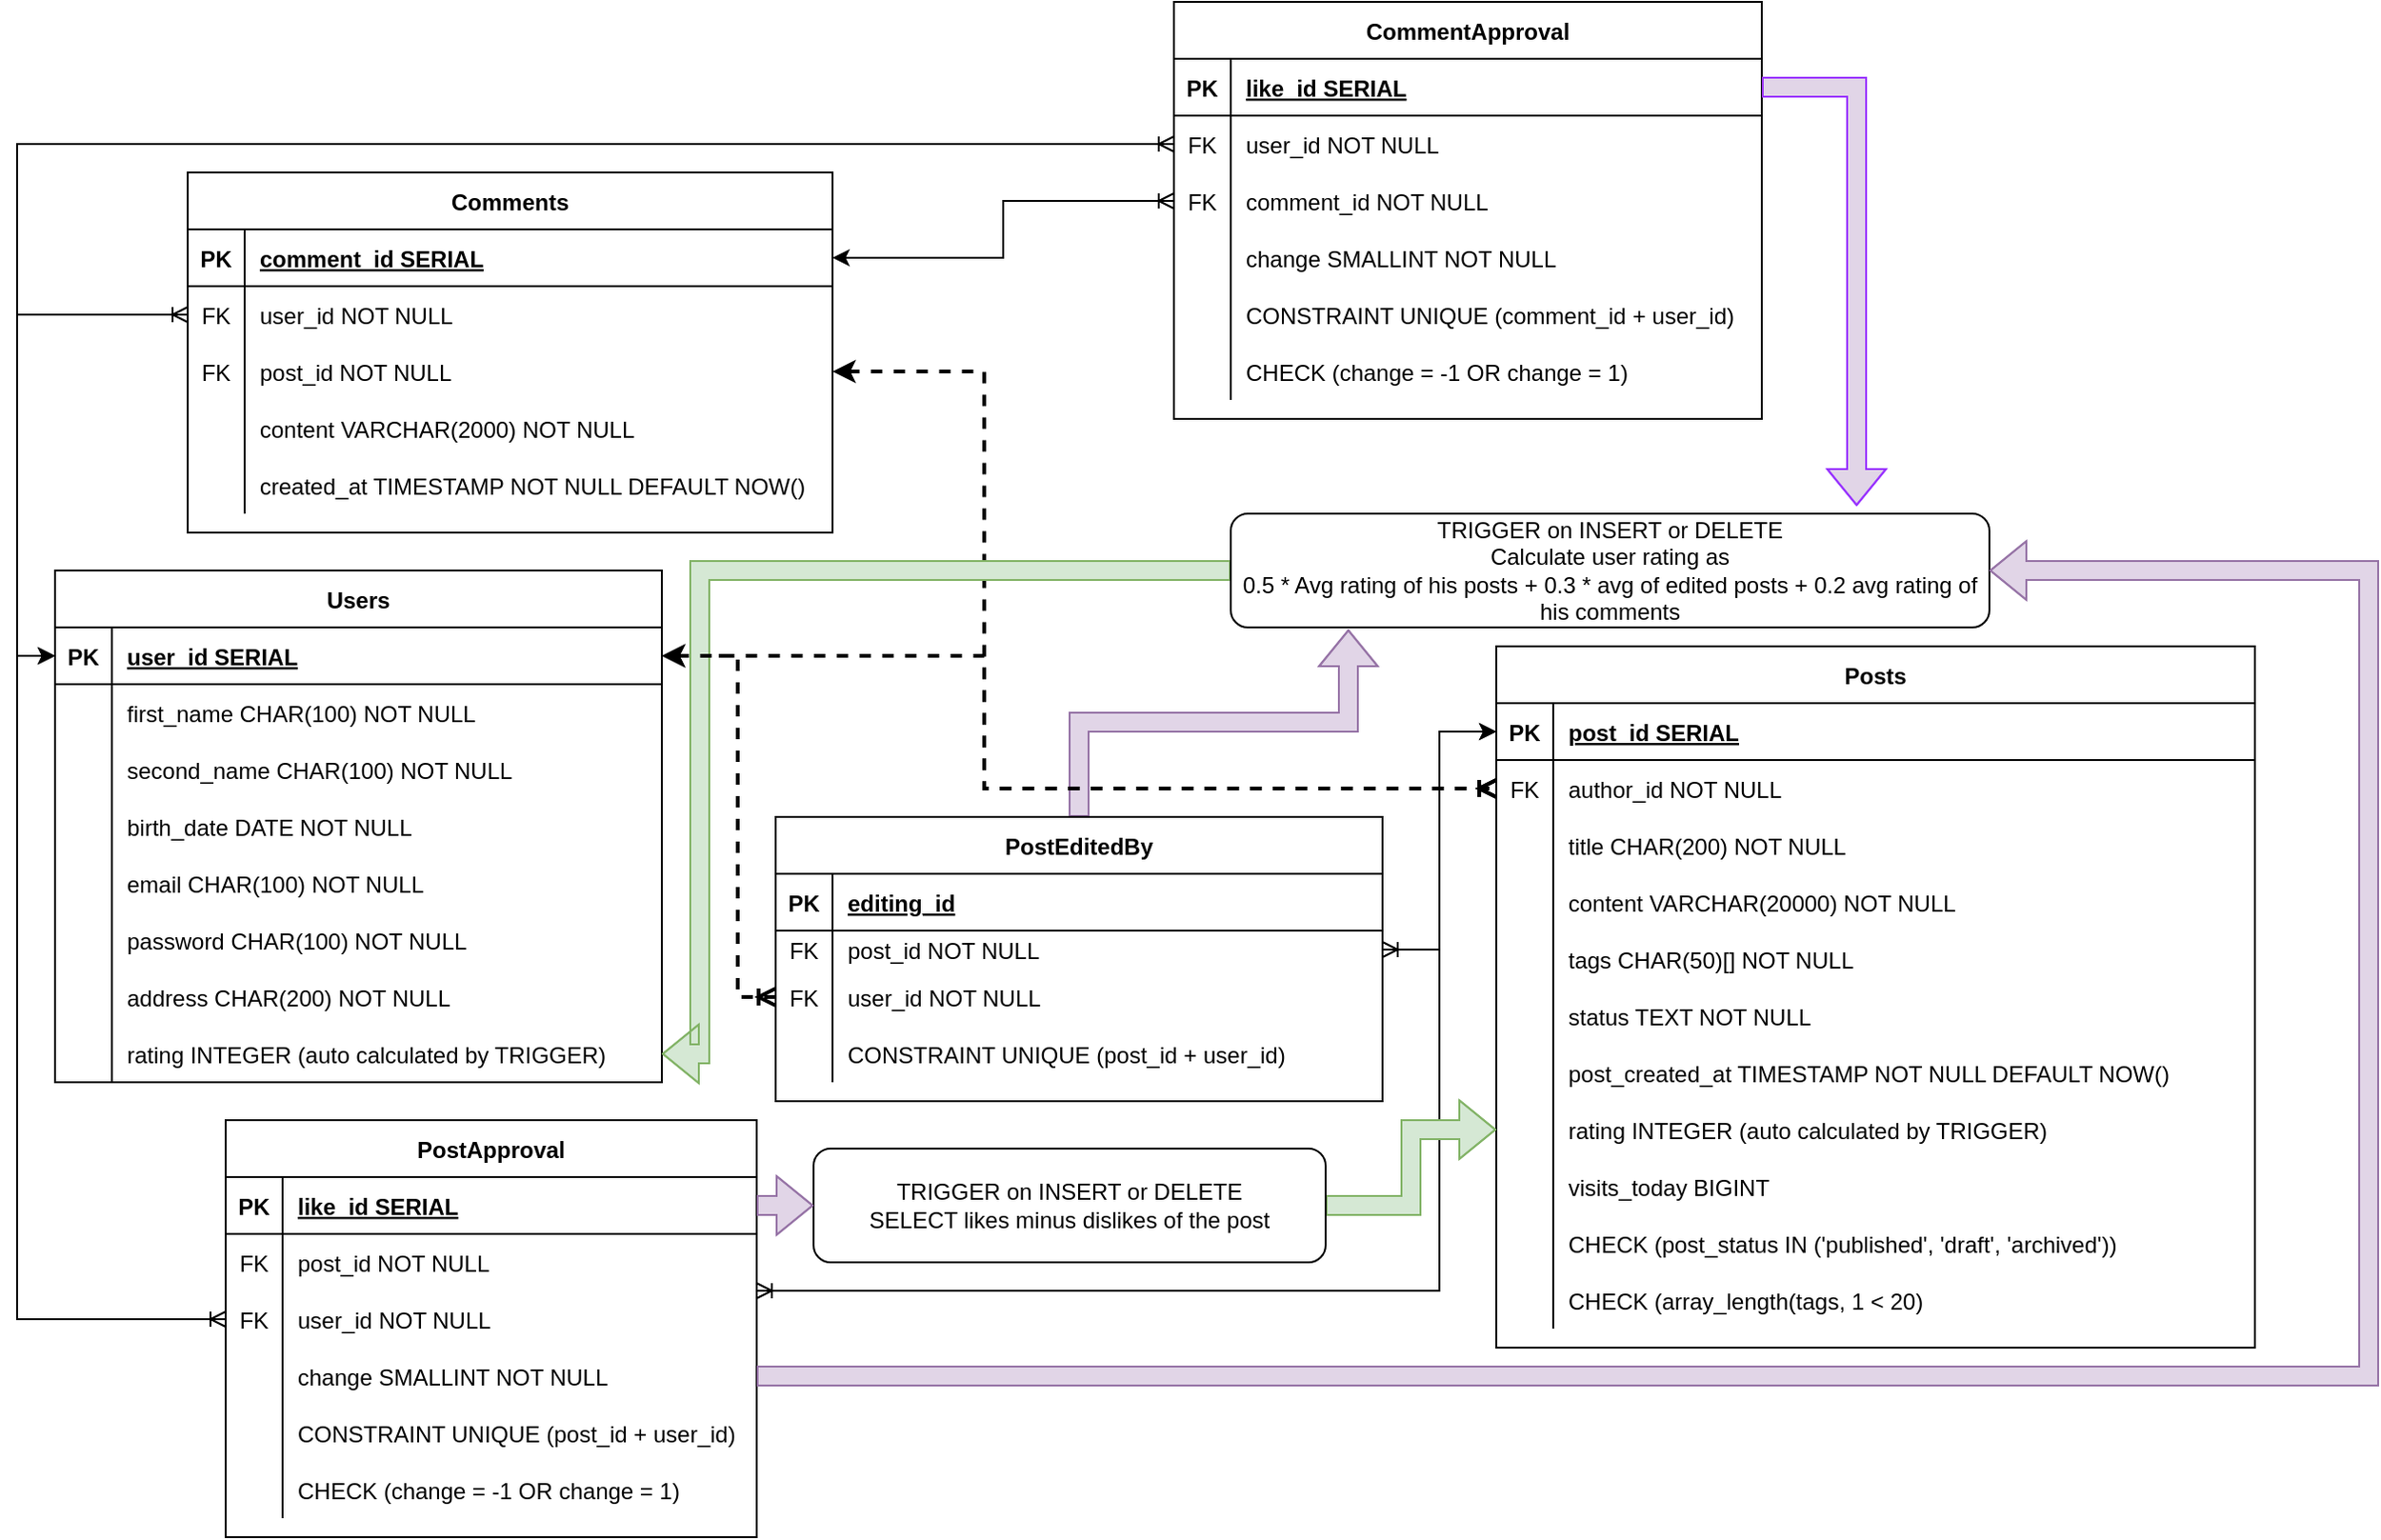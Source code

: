 <mxfile version="16.5.1" type="device"><diagram id="R2lEEEUBdFMjLlhIrx00" name="Page-1"><mxGraphModel dx="1102" dy="851" grid="1" gridSize="10" guides="1" tooltips="1" connect="1" arrows="1" fold="1" page="1" pageScale="1" pageWidth="850" pageHeight="1100" math="0" shadow="0" extFonts="Permanent Marker^https://fonts.googleapis.com/css?family=Permanent+Marker"><root><mxCell id="0"/><mxCell id="1" parent="0"/><mxCell id="bnBI5AGG5xUgS_cQOSex-1" value="Users" style="shape=table;startSize=30;container=1;collapsible=1;childLayout=tableLayout;fixedRows=1;rowLines=0;fontStyle=1;align=center;resizeLast=1;" parent="1" vertex="1"><mxGeometry x="30" y="440" width="320" height="270" as="geometry"/></mxCell><mxCell id="bnBI5AGG5xUgS_cQOSex-2" value="" style="shape=partialRectangle;collapsible=0;dropTarget=0;pointerEvents=0;fillColor=none;points=[[0,0.5],[1,0.5]];portConstraint=eastwest;top=0;left=0;right=0;bottom=1;" parent="bnBI5AGG5xUgS_cQOSex-1" vertex="1"><mxGeometry y="30" width="320" height="30" as="geometry"/></mxCell><mxCell id="bnBI5AGG5xUgS_cQOSex-3" value="PK" style="shape=partialRectangle;overflow=hidden;connectable=0;fillColor=none;top=0;left=0;bottom=0;right=0;fontStyle=1;" parent="bnBI5AGG5xUgS_cQOSex-2" vertex="1"><mxGeometry width="30" height="30" as="geometry"><mxRectangle width="30" height="30" as="alternateBounds"/></mxGeometry></mxCell><mxCell id="bnBI5AGG5xUgS_cQOSex-4" value="user_id SERIAL" style="shape=partialRectangle;overflow=hidden;connectable=0;fillColor=none;top=0;left=0;bottom=0;right=0;align=left;spacingLeft=6;fontStyle=5;" parent="bnBI5AGG5xUgS_cQOSex-2" vertex="1"><mxGeometry x="30" width="290" height="30" as="geometry"><mxRectangle width="290" height="30" as="alternateBounds"/></mxGeometry></mxCell><mxCell id="bnBI5AGG5xUgS_cQOSex-5" value="" style="shape=partialRectangle;collapsible=0;dropTarget=0;pointerEvents=0;fillColor=none;points=[[0,0.5],[1,0.5]];portConstraint=eastwest;top=0;left=0;right=0;bottom=0;" parent="bnBI5AGG5xUgS_cQOSex-1" vertex="1"><mxGeometry y="60" width="320" height="30" as="geometry"/></mxCell><mxCell id="bnBI5AGG5xUgS_cQOSex-6" value="" style="shape=partialRectangle;overflow=hidden;connectable=0;fillColor=none;top=0;left=0;bottom=0;right=0;" parent="bnBI5AGG5xUgS_cQOSex-5" vertex="1"><mxGeometry width="30" height="30" as="geometry"><mxRectangle width="30" height="30" as="alternateBounds"/></mxGeometry></mxCell><mxCell id="bnBI5AGG5xUgS_cQOSex-7" value="first_name CHAR(100) NOT NULL    " style="shape=partialRectangle;overflow=hidden;connectable=0;fillColor=none;top=0;left=0;bottom=0;right=0;align=left;spacingLeft=6;" parent="bnBI5AGG5xUgS_cQOSex-5" vertex="1"><mxGeometry x="30" width="290" height="30" as="geometry"><mxRectangle width="290" height="30" as="alternateBounds"/></mxGeometry></mxCell><mxCell id="bnBI5AGG5xUgS_cQOSex-11" style="shape=partialRectangle;collapsible=0;dropTarget=0;pointerEvents=0;fillColor=none;points=[[0,0.5],[1,0.5]];portConstraint=eastwest;top=0;left=0;right=0;bottom=0;" parent="bnBI5AGG5xUgS_cQOSex-1" vertex="1"><mxGeometry y="90" width="320" height="30" as="geometry"/></mxCell><mxCell id="bnBI5AGG5xUgS_cQOSex-12" style="shape=partialRectangle;overflow=hidden;connectable=0;fillColor=none;top=0;left=0;bottom=0;right=0;" parent="bnBI5AGG5xUgS_cQOSex-11" vertex="1"><mxGeometry width="30" height="30" as="geometry"><mxRectangle width="30" height="30" as="alternateBounds"/></mxGeometry></mxCell><mxCell id="bnBI5AGG5xUgS_cQOSex-13" value="second_name CHAR(100) NOT NULL" style="shape=partialRectangle;overflow=hidden;connectable=0;fillColor=none;top=0;left=0;bottom=0;right=0;align=left;spacingLeft=6;" parent="bnBI5AGG5xUgS_cQOSex-11" vertex="1"><mxGeometry x="30" width="290" height="30" as="geometry"><mxRectangle width="290" height="30" as="alternateBounds"/></mxGeometry></mxCell><mxCell id="bnBI5AGG5xUgS_cQOSex-8" style="shape=partialRectangle;collapsible=0;dropTarget=0;pointerEvents=0;fillColor=none;points=[[0,0.5],[1,0.5]];portConstraint=eastwest;top=0;left=0;right=0;bottom=0;" parent="bnBI5AGG5xUgS_cQOSex-1" vertex="1"><mxGeometry y="120" width="320" height="30" as="geometry"/></mxCell><mxCell id="bnBI5AGG5xUgS_cQOSex-9" style="shape=partialRectangle;overflow=hidden;connectable=0;fillColor=none;top=0;left=0;bottom=0;right=0;" parent="bnBI5AGG5xUgS_cQOSex-8" vertex="1"><mxGeometry width="30" height="30" as="geometry"><mxRectangle width="30" height="30" as="alternateBounds"/></mxGeometry></mxCell><mxCell id="bnBI5AGG5xUgS_cQOSex-10" value="birth_date DATE NOT NULL" style="shape=partialRectangle;overflow=hidden;connectable=0;fillColor=none;top=0;left=0;bottom=0;right=0;align=left;spacingLeft=6;" parent="bnBI5AGG5xUgS_cQOSex-8" vertex="1"><mxGeometry x="30" width="290" height="30" as="geometry"><mxRectangle width="290" height="30" as="alternateBounds"/></mxGeometry></mxCell><mxCell id="bnBI5AGG5xUgS_cQOSex-14" style="shape=partialRectangle;collapsible=0;dropTarget=0;pointerEvents=0;fillColor=none;points=[[0,0.5],[1,0.5]];portConstraint=eastwest;top=0;left=0;right=0;bottom=0;" parent="bnBI5AGG5xUgS_cQOSex-1" vertex="1"><mxGeometry y="150" width="320" height="30" as="geometry"/></mxCell><mxCell id="bnBI5AGG5xUgS_cQOSex-15" style="shape=partialRectangle;overflow=hidden;connectable=0;fillColor=none;top=0;left=0;bottom=0;right=0;" parent="bnBI5AGG5xUgS_cQOSex-14" vertex="1"><mxGeometry width="30" height="30" as="geometry"><mxRectangle width="30" height="30" as="alternateBounds"/></mxGeometry></mxCell><mxCell id="bnBI5AGG5xUgS_cQOSex-16" value="email CHAR(100) NOT NULL" style="shape=partialRectangle;overflow=hidden;connectable=0;fillColor=none;top=0;left=0;bottom=0;right=0;align=left;spacingLeft=6;" parent="bnBI5AGG5xUgS_cQOSex-14" vertex="1"><mxGeometry x="30" width="290" height="30" as="geometry"><mxRectangle width="290" height="30" as="alternateBounds"/></mxGeometry></mxCell><mxCell id="bnBI5AGG5xUgS_cQOSex-17" style="shape=partialRectangle;collapsible=0;dropTarget=0;pointerEvents=0;fillColor=none;points=[[0,0.5],[1,0.5]];portConstraint=eastwest;top=0;left=0;right=0;bottom=0;" parent="bnBI5AGG5xUgS_cQOSex-1" vertex="1"><mxGeometry y="180" width="320" height="30" as="geometry"/></mxCell><mxCell id="bnBI5AGG5xUgS_cQOSex-18" style="shape=partialRectangle;overflow=hidden;connectable=0;fillColor=none;top=0;left=0;bottom=0;right=0;" parent="bnBI5AGG5xUgS_cQOSex-17" vertex="1"><mxGeometry width="30" height="30" as="geometry"><mxRectangle width="30" height="30" as="alternateBounds"/></mxGeometry></mxCell><mxCell id="bnBI5AGG5xUgS_cQOSex-19" value="password CHAR(100) NOT NULL" style="shape=partialRectangle;overflow=hidden;connectable=0;fillColor=none;top=0;left=0;bottom=0;right=0;align=left;spacingLeft=6;" parent="bnBI5AGG5xUgS_cQOSex-17" vertex="1"><mxGeometry x="30" width="290" height="30" as="geometry"><mxRectangle width="290" height="30" as="alternateBounds"/></mxGeometry></mxCell><mxCell id="bnBI5AGG5xUgS_cQOSex-20" style="shape=partialRectangle;collapsible=0;dropTarget=0;pointerEvents=0;fillColor=none;points=[[0,0.5],[1,0.5]];portConstraint=eastwest;top=0;left=0;right=0;bottom=0;" parent="bnBI5AGG5xUgS_cQOSex-1" vertex="1"><mxGeometry y="210" width="320" height="30" as="geometry"/></mxCell><mxCell id="bnBI5AGG5xUgS_cQOSex-21" style="shape=partialRectangle;overflow=hidden;connectable=0;fillColor=none;top=0;left=0;bottom=0;right=0;" parent="bnBI5AGG5xUgS_cQOSex-20" vertex="1"><mxGeometry width="30" height="30" as="geometry"><mxRectangle width="30" height="30" as="alternateBounds"/></mxGeometry></mxCell><mxCell id="bnBI5AGG5xUgS_cQOSex-22" value="address CHAR(200) NOT NULL" style="shape=partialRectangle;overflow=hidden;connectable=0;fillColor=none;top=0;left=0;bottom=0;right=0;align=left;spacingLeft=6;" parent="bnBI5AGG5xUgS_cQOSex-20" vertex="1"><mxGeometry x="30" width="290" height="30" as="geometry"><mxRectangle width="290" height="30" as="alternateBounds"/></mxGeometry></mxCell><mxCell id="glj_FDQaDgjEGRnlR0Y8-22" style="shape=partialRectangle;collapsible=0;dropTarget=0;pointerEvents=0;fillColor=none;points=[[0,0.5],[1,0.5]];portConstraint=eastwest;top=0;left=0;right=0;bottom=0;" vertex="1" parent="bnBI5AGG5xUgS_cQOSex-1"><mxGeometry y="240" width="320" height="30" as="geometry"/></mxCell><mxCell id="glj_FDQaDgjEGRnlR0Y8-23" style="shape=partialRectangle;overflow=hidden;connectable=0;fillColor=none;top=0;left=0;bottom=0;right=0;" vertex="1" parent="glj_FDQaDgjEGRnlR0Y8-22"><mxGeometry width="30" height="30" as="geometry"><mxRectangle width="30" height="30" as="alternateBounds"/></mxGeometry></mxCell><mxCell id="glj_FDQaDgjEGRnlR0Y8-24" value="rating INTEGER (auto calculated by TRIGGER)" style="shape=partialRectangle;overflow=hidden;connectable=0;fillColor=none;top=0;left=0;bottom=0;right=0;align=left;spacingLeft=6;" vertex="1" parent="glj_FDQaDgjEGRnlR0Y8-22"><mxGeometry x="30" width="290" height="30" as="geometry"><mxRectangle width="290" height="30" as="alternateBounds"/></mxGeometry></mxCell><mxCell id="bnBI5AGG5xUgS_cQOSex-23" value="Posts" style="shape=table;startSize=30;container=1;collapsible=1;childLayout=tableLayout;fixedRows=1;rowLines=0;fontStyle=1;align=center;resizeLast=1;" parent="1" vertex="1"><mxGeometry x="790" y="480" width="400" height="370" as="geometry"/></mxCell><mxCell id="bnBI5AGG5xUgS_cQOSex-24" value="" style="shape=tableRow;horizontal=0;startSize=0;swimlaneHead=0;swimlaneBody=0;fillColor=none;collapsible=0;dropTarget=0;points=[[0,0.5],[1,0.5]];portConstraint=eastwest;top=0;left=0;right=0;bottom=1;" parent="bnBI5AGG5xUgS_cQOSex-23" vertex="1"><mxGeometry y="30" width="400" height="30" as="geometry"/></mxCell><mxCell id="bnBI5AGG5xUgS_cQOSex-25" value="PK" style="shape=partialRectangle;connectable=0;fillColor=none;top=0;left=0;bottom=0;right=0;fontStyle=1;overflow=hidden;" parent="bnBI5AGG5xUgS_cQOSex-24" vertex="1"><mxGeometry width="30" height="30" as="geometry"><mxRectangle width="30" height="30" as="alternateBounds"/></mxGeometry></mxCell><mxCell id="bnBI5AGG5xUgS_cQOSex-26" value="post_id SERIAL" style="shape=partialRectangle;connectable=0;fillColor=none;top=0;left=0;bottom=0;right=0;align=left;spacingLeft=6;fontStyle=5;overflow=hidden;" parent="bnBI5AGG5xUgS_cQOSex-24" vertex="1"><mxGeometry x="30" width="370" height="30" as="geometry"><mxRectangle width="370" height="30" as="alternateBounds"/></mxGeometry></mxCell><mxCell id="bnBI5AGG5xUgS_cQOSex-148" style="shape=tableRow;horizontal=0;startSize=0;swimlaneHead=0;swimlaneBody=0;fillColor=none;collapsible=0;dropTarget=0;points=[[0,0.5],[1,0.5]];portConstraint=eastwest;top=0;left=0;right=0;bottom=0;" parent="bnBI5AGG5xUgS_cQOSex-23" vertex="1"><mxGeometry y="60" width="400" height="30" as="geometry"/></mxCell><mxCell id="bnBI5AGG5xUgS_cQOSex-149" value="FK" style="shape=partialRectangle;connectable=0;fillColor=none;top=0;left=0;bottom=0;right=0;editable=1;overflow=hidden;" parent="bnBI5AGG5xUgS_cQOSex-148" vertex="1"><mxGeometry width="30" height="30" as="geometry"><mxRectangle width="30" height="30" as="alternateBounds"/></mxGeometry></mxCell><mxCell id="bnBI5AGG5xUgS_cQOSex-150" value="author_id NOT NULL" style="shape=partialRectangle;connectable=0;fillColor=none;top=0;left=0;bottom=0;right=0;align=left;spacingLeft=6;overflow=hidden;" parent="bnBI5AGG5xUgS_cQOSex-148" vertex="1"><mxGeometry x="30" width="370" height="30" as="geometry"><mxRectangle width="370" height="30" as="alternateBounds"/></mxGeometry></mxCell><mxCell id="bnBI5AGG5xUgS_cQOSex-27" value="" style="shape=tableRow;horizontal=0;startSize=0;swimlaneHead=0;swimlaneBody=0;fillColor=none;collapsible=0;dropTarget=0;points=[[0,0.5],[1,0.5]];portConstraint=eastwest;top=0;left=0;right=0;bottom=0;" parent="bnBI5AGG5xUgS_cQOSex-23" vertex="1"><mxGeometry y="90" width="400" height="30" as="geometry"/></mxCell><mxCell id="bnBI5AGG5xUgS_cQOSex-28" value="" style="shape=partialRectangle;connectable=0;fillColor=none;top=0;left=0;bottom=0;right=0;editable=1;overflow=hidden;" parent="bnBI5AGG5xUgS_cQOSex-27" vertex="1"><mxGeometry width="30" height="30" as="geometry"><mxRectangle width="30" height="30" as="alternateBounds"/></mxGeometry></mxCell><mxCell id="bnBI5AGG5xUgS_cQOSex-29" value="title CHAR(200) NOT NULL" style="shape=partialRectangle;connectable=0;fillColor=none;top=0;left=0;bottom=0;right=0;align=left;spacingLeft=6;overflow=hidden;" parent="bnBI5AGG5xUgS_cQOSex-27" vertex="1"><mxGeometry x="30" width="370" height="30" as="geometry"><mxRectangle width="370" height="30" as="alternateBounds"/></mxGeometry></mxCell><mxCell id="bnBI5AGG5xUgS_cQOSex-30" value="" style="shape=tableRow;horizontal=0;startSize=0;swimlaneHead=0;swimlaneBody=0;fillColor=none;collapsible=0;dropTarget=0;points=[[0,0.5],[1,0.5]];portConstraint=eastwest;top=0;left=0;right=0;bottom=0;" parent="bnBI5AGG5xUgS_cQOSex-23" vertex="1"><mxGeometry y="120" width="400" height="30" as="geometry"/></mxCell><mxCell id="bnBI5AGG5xUgS_cQOSex-31" value="" style="shape=partialRectangle;connectable=0;fillColor=none;top=0;left=0;bottom=0;right=0;editable=1;overflow=hidden;" parent="bnBI5AGG5xUgS_cQOSex-30" vertex="1"><mxGeometry width="30" height="30" as="geometry"><mxRectangle width="30" height="30" as="alternateBounds"/></mxGeometry></mxCell><mxCell id="bnBI5AGG5xUgS_cQOSex-32" value="content VARCHAR(20000) NOT NULL" style="shape=partialRectangle;connectable=0;fillColor=none;top=0;left=0;bottom=0;right=0;align=left;spacingLeft=6;overflow=hidden;" parent="bnBI5AGG5xUgS_cQOSex-30" vertex="1"><mxGeometry x="30" width="370" height="30" as="geometry"><mxRectangle width="370" height="30" as="alternateBounds"/></mxGeometry></mxCell><mxCell id="bnBI5AGG5xUgS_cQOSex-33" value="" style="shape=tableRow;horizontal=0;startSize=0;swimlaneHead=0;swimlaneBody=0;fillColor=none;collapsible=0;dropTarget=0;points=[[0,0.5],[1,0.5]];portConstraint=eastwest;top=0;left=0;right=0;bottom=0;" parent="bnBI5AGG5xUgS_cQOSex-23" vertex="1"><mxGeometry y="150" width="400" height="30" as="geometry"/></mxCell><mxCell id="bnBI5AGG5xUgS_cQOSex-34" value="" style="shape=partialRectangle;connectable=0;fillColor=none;top=0;left=0;bottom=0;right=0;editable=1;overflow=hidden;" parent="bnBI5AGG5xUgS_cQOSex-33" vertex="1"><mxGeometry width="30" height="30" as="geometry"><mxRectangle width="30" height="30" as="alternateBounds"/></mxGeometry></mxCell><mxCell id="bnBI5AGG5xUgS_cQOSex-35" value="tags CHAR(50)[] NOT NULL" style="shape=partialRectangle;connectable=0;fillColor=none;top=0;left=0;bottom=0;right=0;align=left;spacingLeft=6;overflow=hidden;" parent="bnBI5AGG5xUgS_cQOSex-33" vertex="1"><mxGeometry x="30" width="370" height="30" as="geometry"><mxRectangle width="370" height="30" as="alternateBounds"/></mxGeometry></mxCell><mxCell id="bnBI5AGG5xUgS_cQOSex-36" style="shape=tableRow;horizontal=0;startSize=0;swimlaneHead=0;swimlaneBody=0;fillColor=none;collapsible=0;dropTarget=0;points=[[0,0.5],[1,0.5]];portConstraint=eastwest;top=0;left=0;right=0;bottom=0;" parent="bnBI5AGG5xUgS_cQOSex-23" vertex="1"><mxGeometry y="180" width="400" height="30" as="geometry"/></mxCell><mxCell id="bnBI5AGG5xUgS_cQOSex-37" style="shape=partialRectangle;connectable=0;fillColor=none;top=0;left=0;bottom=0;right=0;editable=1;overflow=hidden;" parent="bnBI5AGG5xUgS_cQOSex-36" vertex="1"><mxGeometry width="30" height="30" as="geometry"><mxRectangle width="30" height="30" as="alternateBounds"/></mxGeometry></mxCell><mxCell id="bnBI5AGG5xUgS_cQOSex-38" value="status TEXT NOT NULL" style="shape=partialRectangle;connectable=0;fillColor=none;top=0;left=0;bottom=0;right=0;align=left;spacingLeft=6;overflow=hidden;" parent="bnBI5AGG5xUgS_cQOSex-36" vertex="1"><mxGeometry x="30" width="370" height="30" as="geometry"><mxRectangle width="370" height="30" as="alternateBounds"/></mxGeometry></mxCell><mxCell id="bnBI5AGG5xUgS_cQOSex-177" style="shape=tableRow;horizontal=0;startSize=0;swimlaneHead=0;swimlaneBody=0;fillColor=none;collapsible=0;dropTarget=0;points=[[0,0.5],[1,0.5]];portConstraint=eastwest;top=0;left=0;right=0;bottom=0;" parent="bnBI5AGG5xUgS_cQOSex-23" vertex="1"><mxGeometry y="210" width="400" height="30" as="geometry"/></mxCell><mxCell id="bnBI5AGG5xUgS_cQOSex-178" style="shape=partialRectangle;connectable=0;fillColor=none;top=0;left=0;bottom=0;right=0;editable=1;overflow=hidden;" parent="bnBI5AGG5xUgS_cQOSex-177" vertex="1"><mxGeometry width="30" height="30" as="geometry"><mxRectangle width="30" height="30" as="alternateBounds"/></mxGeometry></mxCell><mxCell id="bnBI5AGG5xUgS_cQOSex-179" value="post_created_at TIMESTAMP NOT NULL DEFAULT NOW()" style="shape=partialRectangle;connectable=0;fillColor=none;top=0;left=0;bottom=0;right=0;align=left;spacingLeft=6;overflow=hidden;" parent="bnBI5AGG5xUgS_cQOSex-177" vertex="1"><mxGeometry x="30" width="370" height="30" as="geometry"><mxRectangle width="370" height="30" as="alternateBounds"/></mxGeometry></mxCell><mxCell id="glj_FDQaDgjEGRnlR0Y8-16" style="shape=tableRow;horizontal=0;startSize=0;swimlaneHead=0;swimlaneBody=0;fillColor=none;collapsible=0;dropTarget=0;points=[[0,0.5],[1,0.5]];portConstraint=eastwest;top=0;left=0;right=0;bottom=0;" vertex="1" parent="bnBI5AGG5xUgS_cQOSex-23"><mxGeometry y="240" width="400" height="30" as="geometry"/></mxCell><mxCell id="glj_FDQaDgjEGRnlR0Y8-17" style="shape=partialRectangle;connectable=0;fillColor=none;top=0;left=0;bottom=0;right=0;editable=1;overflow=hidden;" vertex="1" parent="glj_FDQaDgjEGRnlR0Y8-16"><mxGeometry width="30" height="30" as="geometry"><mxRectangle width="30" height="30" as="alternateBounds"/></mxGeometry></mxCell><mxCell id="glj_FDQaDgjEGRnlR0Y8-18" value="rating INTEGER (auto calculated by TRIGGER)" style="shape=partialRectangle;connectable=0;fillColor=none;top=0;left=0;bottom=0;right=0;align=left;spacingLeft=6;overflow=hidden;" vertex="1" parent="glj_FDQaDgjEGRnlR0Y8-16"><mxGeometry x="30" width="370" height="30" as="geometry"><mxRectangle width="370" height="30" as="alternateBounds"/></mxGeometry></mxCell><mxCell id="glj_FDQaDgjEGRnlR0Y8-30" style="shape=tableRow;horizontal=0;startSize=0;swimlaneHead=0;swimlaneBody=0;fillColor=none;collapsible=0;dropTarget=0;points=[[0,0.5],[1,0.5]];portConstraint=eastwest;top=0;left=0;right=0;bottom=0;" vertex="1" parent="bnBI5AGG5xUgS_cQOSex-23"><mxGeometry y="270" width="400" height="30" as="geometry"/></mxCell><mxCell id="glj_FDQaDgjEGRnlR0Y8-31" style="shape=partialRectangle;connectable=0;fillColor=none;top=0;left=0;bottom=0;right=0;editable=1;overflow=hidden;" vertex="1" parent="glj_FDQaDgjEGRnlR0Y8-30"><mxGeometry width="30" height="30" as="geometry"><mxRectangle width="30" height="30" as="alternateBounds"/></mxGeometry></mxCell><mxCell id="glj_FDQaDgjEGRnlR0Y8-32" value="visits_today BIGINT" style="shape=partialRectangle;connectable=0;fillColor=none;top=0;left=0;bottom=0;right=0;align=left;spacingLeft=6;overflow=hidden;" vertex="1" parent="glj_FDQaDgjEGRnlR0Y8-30"><mxGeometry x="30" width="370" height="30" as="geometry"><mxRectangle width="370" height="30" as="alternateBounds"/></mxGeometry></mxCell><mxCell id="bnBI5AGG5xUgS_cQOSex-39" style="shape=tableRow;horizontal=0;startSize=0;swimlaneHead=0;swimlaneBody=0;fillColor=none;collapsible=0;dropTarget=0;points=[[0,0.5],[1,0.5]];portConstraint=eastwest;top=0;left=0;right=0;bottom=0;" parent="bnBI5AGG5xUgS_cQOSex-23" vertex="1"><mxGeometry y="300" width="400" height="30" as="geometry"/></mxCell><mxCell id="bnBI5AGG5xUgS_cQOSex-40" style="shape=partialRectangle;connectable=0;fillColor=none;top=0;left=0;bottom=0;right=0;editable=1;overflow=hidden;" parent="bnBI5AGG5xUgS_cQOSex-39" vertex="1"><mxGeometry width="30" height="30" as="geometry"><mxRectangle width="30" height="30" as="alternateBounds"/></mxGeometry></mxCell><mxCell id="bnBI5AGG5xUgS_cQOSex-41" value="CHECK (post_status IN ('published', 'draft', 'archived'))" style="shape=partialRectangle;connectable=0;fillColor=none;top=0;left=0;bottom=0;right=0;align=left;spacingLeft=6;overflow=hidden;" parent="bnBI5AGG5xUgS_cQOSex-39" vertex="1"><mxGeometry x="30" width="370" height="30" as="geometry"><mxRectangle width="370" height="30" as="alternateBounds"/></mxGeometry></mxCell><mxCell id="glj_FDQaDgjEGRnlR0Y8-1" style="shape=tableRow;horizontal=0;startSize=0;swimlaneHead=0;swimlaneBody=0;fillColor=none;collapsible=0;dropTarget=0;points=[[0,0.5],[1,0.5]];portConstraint=eastwest;top=0;left=0;right=0;bottom=0;" vertex="1" parent="bnBI5AGG5xUgS_cQOSex-23"><mxGeometry y="330" width="400" height="30" as="geometry"/></mxCell><mxCell id="glj_FDQaDgjEGRnlR0Y8-2" style="shape=partialRectangle;connectable=0;fillColor=none;top=0;left=0;bottom=0;right=0;editable=1;overflow=hidden;" vertex="1" parent="glj_FDQaDgjEGRnlR0Y8-1"><mxGeometry width="30" height="30" as="geometry"><mxRectangle width="30" height="30" as="alternateBounds"/></mxGeometry></mxCell><mxCell id="glj_FDQaDgjEGRnlR0Y8-3" value="CHECK (array_length(tags, 1 &lt; 20)" style="shape=partialRectangle;connectable=0;fillColor=none;top=0;left=0;bottom=0;right=0;align=left;spacingLeft=6;overflow=hidden;" vertex="1" parent="glj_FDQaDgjEGRnlR0Y8-1"><mxGeometry x="30" width="370" height="30" as="geometry"><mxRectangle width="370" height="30" as="alternateBounds"/></mxGeometry></mxCell><mxCell id="bnBI5AGG5xUgS_cQOSex-79" style="edgeStyle=orthogonalEdgeStyle;rounded=0;jumpStyle=none;orthogonalLoop=1;jettySize=auto;html=1;entryX=0;entryY=0.5;entryDx=0;entryDy=0;startArrow=ERoneToMany;startFill=0;endArrow=classic;endFill=1;exitX=0;exitY=0.5;exitDx=0;exitDy=0;" parent="1" source="bnBI5AGG5xUgS_cQOSex-76" target="bnBI5AGG5xUgS_cQOSex-2" edge="1"><mxGeometry relative="1" as="geometry"/></mxCell><mxCell id="bnBI5AGG5xUgS_cQOSex-42" value="PostApproval" style="shape=table;startSize=30;container=1;collapsible=1;childLayout=tableLayout;fixedRows=1;rowLines=0;fontStyle=1;align=center;resizeLast=1;" parent="1" vertex="1"><mxGeometry x="120" y="730" width="280" height="220" as="geometry"/></mxCell><mxCell id="bnBI5AGG5xUgS_cQOSex-43" value="" style="shape=tableRow;horizontal=0;startSize=0;swimlaneHead=0;swimlaneBody=0;fillColor=none;collapsible=0;dropTarget=0;points=[[0,0.5],[1,0.5]];portConstraint=eastwest;top=0;left=0;right=0;bottom=1;" parent="bnBI5AGG5xUgS_cQOSex-42" vertex="1"><mxGeometry y="30" width="280" height="30" as="geometry"/></mxCell><mxCell id="bnBI5AGG5xUgS_cQOSex-44" value="PK" style="shape=partialRectangle;connectable=0;fillColor=none;top=0;left=0;bottom=0;right=0;fontStyle=1;overflow=hidden;" parent="bnBI5AGG5xUgS_cQOSex-43" vertex="1"><mxGeometry width="30" height="30" as="geometry"><mxRectangle width="30" height="30" as="alternateBounds"/></mxGeometry></mxCell><mxCell id="bnBI5AGG5xUgS_cQOSex-45" value="like_id SERIAL" style="shape=partialRectangle;connectable=0;fillColor=none;top=0;left=0;bottom=0;right=0;align=left;spacingLeft=6;fontStyle=5;overflow=hidden;" parent="bnBI5AGG5xUgS_cQOSex-43" vertex="1"><mxGeometry x="30" width="250" height="30" as="geometry"><mxRectangle width="250" height="30" as="alternateBounds"/></mxGeometry></mxCell><mxCell id="bnBI5AGG5xUgS_cQOSex-46" value="" style="shape=tableRow;horizontal=0;startSize=0;swimlaneHead=0;swimlaneBody=0;fillColor=none;collapsible=0;dropTarget=0;points=[[0,0.5],[1,0.5]];portConstraint=eastwest;top=0;left=0;right=0;bottom=0;" parent="bnBI5AGG5xUgS_cQOSex-42" vertex="1"><mxGeometry y="60" width="280" height="30" as="geometry"/></mxCell><mxCell id="bnBI5AGG5xUgS_cQOSex-47" value="FK" style="shape=partialRectangle;connectable=0;fillColor=none;top=0;left=0;bottom=0;right=0;editable=1;overflow=hidden;" parent="bnBI5AGG5xUgS_cQOSex-46" vertex="1"><mxGeometry width="30" height="30" as="geometry"><mxRectangle width="30" height="30" as="alternateBounds"/></mxGeometry></mxCell><mxCell id="bnBI5AGG5xUgS_cQOSex-48" value="post_id NOT NULL" style="shape=partialRectangle;connectable=0;fillColor=none;top=0;left=0;bottom=0;right=0;align=left;spacingLeft=6;overflow=hidden;" parent="bnBI5AGG5xUgS_cQOSex-46" vertex="1"><mxGeometry x="30" width="250" height="30" as="geometry"><mxRectangle width="250" height="30" as="alternateBounds"/></mxGeometry></mxCell><mxCell id="bnBI5AGG5xUgS_cQOSex-76" style="shape=tableRow;horizontal=0;startSize=0;swimlaneHead=0;swimlaneBody=0;fillColor=none;collapsible=0;dropTarget=0;points=[[0,0.5],[1,0.5]];portConstraint=eastwest;top=0;left=0;right=0;bottom=0;" parent="bnBI5AGG5xUgS_cQOSex-42" vertex="1"><mxGeometry y="90" width="280" height="30" as="geometry"/></mxCell><mxCell id="bnBI5AGG5xUgS_cQOSex-77" value="FK" style="shape=partialRectangle;connectable=0;fillColor=none;top=0;left=0;bottom=0;right=0;editable=1;overflow=hidden;" parent="bnBI5AGG5xUgS_cQOSex-76" vertex="1"><mxGeometry width="30" height="30" as="geometry"><mxRectangle width="30" height="30" as="alternateBounds"/></mxGeometry></mxCell><mxCell id="bnBI5AGG5xUgS_cQOSex-78" value="user_id NOT NULL" style="shape=partialRectangle;connectable=0;fillColor=none;top=0;left=0;bottom=0;right=0;align=left;spacingLeft=6;overflow=hidden;" parent="bnBI5AGG5xUgS_cQOSex-76" vertex="1"><mxGeometry x="30" width="250" height="30" as="geometry"><mxRectangle width="250" height="30" as="alternateBounds"/></mxGeometry></mxCell><mxCell id="bnBI5AGG5xUgS_cQOSex-73" style="shape=tableRow;horizontal=0;startSize=0;swimlaneHead=0;swimlaneBody=0;fillColor=none;collapsible=0;dropTarget=0;points=[[0,0.5],[1,0.5]];portConstraint=eastwest;top=0;left=0;right=0;bottom=0;" parent="bnBI5AGG5xUgS_cQOSex-42" vertex="1"><mxGeometry y="120" width="280" height="30" as="geometry"/></mxCell><mxCell id="bnBI5AGG5xUgS_cQOSex-74" style="shape=partialRectangle;connectable=0;fillColor=none;top=0;left=0;bottom=0;right=0;editable=1;overflow=hidden;" parent="bnBI5AGG5xUgS_cQOSex-73" vertex="1"><mxGeometry width="30" height="30" as="geometry"><mxRectangle width="30" height="30" as="alternateBounds"/></mxGeometry></mxCell><mxCell id="bnBI5AGG5xUgS_cQOSex-75" value="change SMALLINT NOT NULL" style="shape=partialRectangle;connectable=0;fillColor=none;top=0;left=0;bottom=0;right=0;align=left;spacingLeft=6;overflow=hidden;" parent="bnBI5AGG5xUgS_cQOSex-73" vertex="1"><mxGeometry x="30" width="250" height="30" as="geometry"><mxRectangle width="250" height="30" as="alternateBounds"/></mxGeometry></mxCell><mxCell id="bnBI5AGG5xUgS_cQOSex-80" style="shape=tableRow;horizontal=0;startSize=0;swimlaneHead=0;swimlaneBody=0;fillColor=none;collapsible=0;dropTarget=0;points=[[0,0.5],[1,0.5]];portConstraint=eastwest;top=0;left=0;right=0;bottom=0;" parent="bnBI5AGG5xUgS_cQOSex-42" vertex="1"><mxGeometry y="150" width="280" height="30" as="geometry"/></mxCell><mxCell id="bnBI5AGG5xUgS_cQOSex-81" style="shape=partialRectangle;connectable=0;fillColor=none;top=0;left=0;bottom=0;right=0;editable=1;overflow=hidden;" parent="bnBI5AGG5xUgS_cQOSex-80" vertex="1"><mxGeometry width="30" height="30" as="geometry"><mxRectangle width="30" height="30" as="alternateBounds"/></mxGeometry></mxCell><mxCell id="bnBI5AGG5xUgS_cQOSex-82" value="CONSTRAINT UNIQUE (post_id + user_id)" style="shape=partialRectangle;connectable=0;fillColor=none;top=0;left=0;bottom=0;right=0;align=left;spacingLeft=6;overflow=hidden;" parent="bnBI5AGG5xUgS_cQOSex-80" vertex="1"><mxGeometry x="30" width="250" height="30" as="geometry"><mxRectangle width="250" height="30" as="alternateBounds"/></mxGeometry></mxCell><mxCell id="glj_FDQaDgjEGRnlR0Y8-7" style="shape=tableRow;horizontal=0;startSize=0;swimlaneHead=0;swimlaneBody=0;fillColor=none;collapsible=0;dropTarget=0;points=[[0,0.5],[1,0.5]];portConstraint=eastwest;top=0;left=0;right=0;bottom=0;" vertex="1" parent="bnBI5AGG5xUgS_cQOSex-42"><mxGeometry y="180" width="280" height="30" as="geometry"/></mxCell><mxCell id="glj_FDQaDgjEGRnlR0Y8-8" style="shape=partialRectangle;connectable=0;fillColor=none;top=0;left=0;bottom=0;right=0;editable=1;overflow=hidden;" vertex="1" parent="glj_FDQaDgjEGRnlR0Y8-7"><mxGeometry width="30" height="30" as="geometry"><mxRectangle width="30" height="30" as="alternateBounds"/></mxGeometry></mxCell><mxCell id="glj_FDQaDgjEGRnlR0Y8-9" value="CHECK (change = -1 OR change = 1)" style="shape=partialRectangle;connectable=0;fillColor=none;top=0;left=0;bottom=0;right=0;align=left;spacingLeft=6;overflow=hidden;" vertex="1" parent="glj_FDQaDgjEGRnlR0Y8-7"><mxGeometry x="30" width="250" height="30" as="geometry"><mxRectangle width="250" height="30" as="alternateBounds"/></mxGeometry></mxCell><mxCell id="bnBI5AGG5xUgS_cQOSex-105" style="edgeStyle=orthogonalEdgeStyle;rounded=0;jumpStyle=none;orthogonalLoop=1;jettySize=auto;html=1;entryX=0;entryY=0.5;entryDx=0;entryDy=0;startArrow=ERoneToMany;startFill=0;endArrow=classic;endFill=1;exitX=0;exitY=0.5;exitDx=0;exitDy=0;" parent="1" source="bnBI5AGG5xUgS_cQOSex-102" target="bnBI5AGG5xUgS_cQOSex-2" edge="1"><mxGeometry relative="1" as="geometry"/></mxCell><mxCell id="bnBI5AGG5xUgS_cQOSex-83" value="Comments" style="shape=table;startSize=30;container=1;collapsible=1;childLayout=tableLayout;fixedRows=1;rowLines=0;fontStyle=1;align=center;resizeLast=1;" parent="1" vertex="1"><mxGeometry x="100" y="230" width="340" height="190" as="geometry"/></mxCell><mxCell id="bnBI5AGG5xUgS_cQOSex-84" value="" style="shape=tableRow;horizontal=0;startSize=0;swimlaneHead=0;swimlaneBody=0;fillColor=none;collapsible=0;dropTarget=0;points=[[0,0.5],[1,0.5]];portConstraint=eastwest;top=0;left=0;right=0;bottom=1;" parent="bnBI5AGG5xUgS_cQOSex-83" vertex="1"><mxGeometry y="30" width="340" height="30" as="geometry"/></mxCell><mxCell id="bnBI5AGG5xUgS_cQOSex-85" value="PK" style="shape=partialRectangle;connectable=0;fillColor=none;top=0;left=0;bottom=0;right=0;fontStyle=1;overflow=hidden;" parent="bnBI5AGG5xUgS_cQOSex-84" vertex="1"><mxGeometry width="30" height="30" as="geometry"><mxRectangle width="30" height="30" as="alternateBounds"/></mxGeometry></mxCell><mxCell id="bnBI5AGG5xUgS_cQOSex-86" value="comment_id SERIAL" style="shape=partialRectangle;connectable=0;fillColor=none;top=0;left=0;bottom=0;right=0;align=left;spacingLeft=6;fontStyle=5;overflow=hidden;" parent="bnBI5AGG5xUgS_cQOSex-84" vertex="1"><mxGeometry x="30" width="310" height="30" as="geometry"><mxRectangle width="310" height="30" as="alternateBounds"/></mxGeometry></mxCell><mxCell id="bnBI5AGG5xUgS_cQOSex-102" style="shape=tableRow;horizontal=0;startSize=0;swimlaneHead=0;swimlaneBody=0;fillColor=none;collapsible=0;dropTarget=0;points=[[0,0.5],[1,0.5]];portConstraint=eastwest;top=0;left=0;right=0;bottom=0;" parent="bnBI5AGG5xUgS_cQOSex-83" vertex="1"><mxGeometry y="60" width="340" height="30" as="geometry"/></mxCell><mxCell id="bnBI5AGG5xUgS_cQOSex-103" value="FK" style="shape=partialRectangle;connectable=0;fillColor=none;top=0;left=0;bottom=0;right=0;editable=1;overflow=hidden;" parent="bnBI5AGG5xUgS_cQOSex-102" vertex="1"><mxGeometry width="30" height="30" as="geometry"><mxRectangle width="30" height="30" as="alternateBounds"/></mxGeometry></mxCell><mxCell id="bnBI5AGG5xUgS_cQOSex-104" value="user_id NOT NULL" style="shape=partialRectangle;connectable=0;fillColor=none;top=0;left=0;bottom=0;right=0;align=left;spacingLeft=6;overflow=hidden;" parent="bnBI5AGG5xUgS_cQOSex-102" vertex="1"><mxGeometry x="30" width="310" height="30" as="geometry"><mxRectangle width="310" height="30" as="alternateBounds"/></mxGeometry></mxCell><mxCell id="bnBI5AGG5xUgS_cQOSex-106" style="shape=tableRow;horizontal=0;startSize=0;swimlaneHead=0;swimlaneBody=0;fillColor=none;collapsible=0;dropTarget=0;points=[[0,0.5],[1,0.5]];portConstraint=eastwest;top=0;left=0;right=0;bottom=0;" parent="bnBI5AGG5xUgS_cQOSex-83" vertex="1"><mxGeometry y="90" width="340" height="30" as="geometry"/></mxCell><mxCell id="bnBI5AGG5xUgS_cQOSex-107" value="FK" style="shape=partialRectangle;connectable=0;fillColor=none;top=0;left=0;bottom=0;right=0;editable=1;overflow=hidden;" parent="bnBI5AGG5xUgS_cQOSex-106" vertex="1"><mxGeometry width="30" height="30" as="geometry"><mxRectangle width="30" height="30" as="alternateBounds"/></mxGeometry></mxCell><mxCell id="bnBI5AGG5xUgS_cQOSex-108" value="post_id NOT NULL" style="shape=partialRectangle;connectable=0;fillColor=none;top=0;left=0;bottom=0;right=0;align=left;spacingLeft=6;overflow=hidden;" parent="bnBI5AGG5xUgS_cQOSex-106" vertex="1"><mxGeometry x="30" width="310" height="30" as="geometry"><mxRectangle width="310" height="30" as="alternateBounds"/></mxGeometry></mxCell><mxCell id="bnBI5AGG5xUgS_cQOSex-87" value="" style="shape=tableRow;horizontal=0;startSize=0;swimlaneHead=0;swimlaneBody=0;fillColor=none;collapsible=0;dropTarget=0;points=[[0,0.5],[1,0.5]];portConstraint=eastwest;top=0;left=0;right=0;bottom=0;" parent="bnBI5AGG5xUgS_cQOSex-83" vertex="1"><mxGeometry y="120" width="340" height="30" as="geometry"/></mxCell><mxCell id="bnBI5AGG5xUgS_cQOSex-88" value="" style="shape=partialRectangle;connectable=0;fillColor=none;top=0;left=0;bottom=0;right=0;editable=1;overflow=hidden;" parent="bnBI5AGG5xUgS_cQOSex-87" vertex="1"><mxGeometry width="30" height="30" as="geometry"><mxRectangle width="30" height="30" as="alternateBounds"/></mxGeometry></mxCell><mxCell id="bnBI5AGG5xUgS_cQOSex-89" value="content VARCHAR(2000) NOT NULL" style="shape=partialRectangle;connectable=0;fillColor=none;top=0;left=0;bottom=0;right=0;align=left;spacingLeft=6;overflow=hidden;" parent="bnBI5AGG5xUgS_cQOSex-87" vertex="1"><mxGeometry x="30" width="310" height="30" as="geometry"><mxRectangle width="310" height="30" as="alternateBounds"/></mxGeometry></mxCell><mxCell id="bnBI5AGG5xUgS_cQOSex-181" style="shape=tableRow;horizontal=0;startSize=0;swimlaneHead=0;swimlaneBody=0;fillColor=none;collapsible=0;dropTarget=0;points=[[0,0.5],[1,0.5]];portConstraint=eastwest;top=0;left=0;right=0;bottom=0;" parent="bnBI5AGG5xUgS_cQOSex-83" vertex="1"><mxGeometry y="150" width="340" height="30" as="geometry"/></mxCell><mxCell id="bnBI5AGG5xUgS_cQOSex-182" style="shape=partialRectangle;connectable=0;fillColor=none;top=0;left=0;bottom=0;right=0;editable=1;overflow=hidden;" parent="bnBI5AGG5xUgS_cQOSex-181" vertex="1"><mxGeometry width="30" height="30" as="geometry"><mxRectangle width="30" height="30" as="alternateBounds"/></mxGeometry></mxCell><mxCell id="bnBI5AGG5xUgS_cQOSex-183" value="created_at TIMESTAMP NOT NULL DEFAULT NOW()" style="shape=partialRectangle;connectable=0;fillColor=none;top=0;left=0;bottom=0;right=0;align=left;spacingLeft=6;overflow=hidden;" parent="bnBI5AGG5xUgS_cQOSex-181" vertex="1"><mxGeometry x="30" width="310" height="30" as="geometry"><mxRectangle width="310" height="30" as="alternateBounds"/></mxGeometry></mxCell><mxCell id="bnBI5AGG5xUgS_cQOSex-110" value="CommentApproval" style="shape=table;startSize=30;container=1;collapsible=1;childLayout=tableLayout;fixedRows=1;rowLines=0;fontStyle=1;align=center;resizeLast=1;" parent="1" vertex="1"><mxGeometry x="620" y="140" width="310" height="220" as="geometry"/></mxCell><mxCell id="bnBI5AGG5xUgS_cQOSex-111" value="" style="shape=tableRow;horizontal=0;startSize=0;swimlaneHead=0;swimlaneBody=0;fillColor=none;collapsible=0;dropTarget=0;points=[[0,0.5],[1,0.5]];portConstraint=eastwest;top=0;left=0;right=0;bottom=1;" parent="bnBI5AGG5xUgS_cQOSex-110" vertex="1"><mxGeometry y="30" width="310" height="30" as="geometry"/></mxCell><mxCell id="bnBI5AGG5xUgS_cQOSex-112" value="PK" style="shape=partialRectangle;connectable=0;fillColor=none;top=0;left=0;bottom=0;right=0;fontStyle=1;overflow=hidden;" parent="bnBI5AGG5xUgS_cQOSex-111" vertex="1"><mxGeometry width="30" height="30" as="geometry"><mxRectangle width="30" height="30" as="alternateBounds"/></mxGeometry></mxCell><mxCell id="bnBI5AGG5xUgS_cQOSex-113" value="like_id SERIAL" style="shape=partialRectangle;connectable=0;fillColor=none;top=0;left=0;bottom=0;right=0;align=left;spacingLeft=6;fontStyle=5;overflow=hidden;" parent="bnBI5AGG5xUgS_cQOSex-111" vertex="1"><mxGeometry x="30" width="280" height="30" as="geometry"><mxRectangle width="280" height="30" as="alternateBounds"/></mxGeometry></mxCell><mxCell id="bnBI5AGG5xUgS_cQOSex-117" style="shape=tableRow;horizontal=0;startSize=0;swimlaneHead=0;swimlaneBody=0;fillColor=none;collapsible=0;dropTarget=0;points=[[0,0.5],[1,0.5]];portConstraint=eastwest;top=0;left=0;right=0;bottom=0;" parent="bnBI5AGG5xUgS_cQOSex-110" vertex="1"><mxGeometry y="60" width="310" height="30" as="geometry"/></mxCell><mxCell id="bnBI5AGG5xUgS_cQOSex-118" value="FK" style="shape=partialRectangle;connectable=0;fillColor=none;top=0;left=0;bottom=0;right=0;editable=1;overflow=hidden;" parent="bnBI5AGG5xUgS_cQOSex-117" vertex="1"><mxGeometry width="30" height="30" as="geometry"><mxRectangle width="30" height="30" as="alternateBounds"/></mxGeometry></mxCell><mxCell id="bnBI5AGG5xUgS_cQOSex-119" value="user_id NOT NULL" style="shape=partialRectangle;connectable=0;fillColor=none;top=0;left=0;bottom=0;right=0;align=left;spacingLeft=6;overflow=hidden;" parent="bnBI5AGG5xUgS_cQOSex-117" vertex="1"><mxGeometry x="30" width="280" height="30" as="geometry"><mxRectangle width="280" height="30" as="alternateBounds"/></mxGeometry></mxCell><mxCell id="bnBI5AGG5xUgS_cQOSex-114" value="" style="shape=tableRow;horizontal=0;startSize=0;swimlaneHead=0;swimlaneBody=0;fillColor=none;collapsible=0;dropTarget=0;points=[[0,0.5],[1,0.5]];portConstraint=eastwest;top=0;left=0;right=0;bottom=0;" parent="bnBI5AGG5xUgS_cQOSex-110" vertex="1"><mxGeometry y="90" width="310" height="30" as="geometry"/></mxCell><mxCell id="bnBI5AGG5xUgS_cQOSex-115" value="FK" style="shape=partialRectangle;connectable=0;fillColor=none;top=0;left=0;bottom=0;right=0;editable=1;overflow=hidden;" parent="bnBI5AGG5xUgS_cQOSex-114" vertex="1"><mxGeometry width="30" height="30" as="geometry"><mxRectangle width="30" height="30" as="alternateBounds"/></mxGeometry></mxCell><mxCell id="bnBI5AGG5xUgS_cQOSex-116" value="comment_id NOT NULL" style="shape=partialRectangle;connectable=0;fillColor=none;top=0;left=0;bottom=0;right=0;align=left;spacingLeft=6;overflow=hidden;" parent="bnBI5AGG5xUgS_cQOSex-114" vertex="1"><mxGeometry x="30" width="280" height="30" as="geometry"><mxRectangle width="280" height="30" as="alternateBounds"/></mxGeometry></mxCell><mxCell id="bnBI5AGG5xUgS_cQOSex-120" style="shape=tableRow;horizontal=0;startSize=0;swimlaneHead=0;swimlaneBody=0;fillColor=none;collapsible=0;dropTarget=0;points=[[0,0.5],[1,0.5]];portConstraint=eastwest;top=0;left=0;right=0;bottom=0;" parent="bnBI5AGG5xUgS_cQOSex-110" vertex="1"><mxGeometry y="120" width="310" height="30" as="geometry"/></mxCell><mxCell id="bnBI5AGG5xUgS_cQOSex-121" style="shape=partialRectangle;connectable=0;fillColor=none;top=0;left=0;bottom=0;right=0;editable=1;overflow=hidden;" parent="bnBI5AGG5xUgS_cQOSex-120" vertex="1"><mxGeometry width="30" height="30" as="geometry"><mxRectangle width="30" height="30" as="alternateBounds"/></mxGeometry></mxCell><mxCell id="bnBI5AGG5xUgS_cQOSex-122" value="change SMALLINT NOT NULL" style="shape=partialRectangle;connectable=0;fillColor=none;top=0;left=0;bottom=0;right=0;align=left;spacingLeft=6;overflow=hidden;" parent="bnBI5AGG5xUgS_cQOSex-120" vertex="1"><mxGeometry x="30" width="280" height="30" as="geometry"><mxRectangle width="280" height="30" as="alternateBounds"/></mxGeometry></mxCell><mxCell id="bnBI5AGG5xUgS_cQOSex-123" style="shape=tableRow;horizontal=0;startSize=0;swimlaneHead=0;swimlaneBody=0;fillColor=none;collapsible=0;dropTarget=0;points=[[0,0.5],[1,0.5]];portConstraint=eastwest;top=0;left=0;right=0;bottom=0;" parent="bnBI5AGG5xUgS_cQOSex-110" vertex="1"><mxGeometry y="150" width="310" height="30" as="geometry"/></mxCell><mxCell id="bnBI5AGG5xUgS_cQOSex-124" style="shape=partialRectangle;connectable=0;fillColor=none;top=0;left=0;bottom=0;right=0;editable=1;overflow=hidden;" parent="bnBI5AGG5xUgS_cQOSex-123" vertex="1"><mxGeometry width="30" height="30" as="geometry"><mxRectangle width="30" height="30" as="alternateBounds"/></mxGeometry></mxCell><mxCell id="bnBI5AGG5xUgS_cQOSex-125" value="CONSTRAINT UNIQUE (comment_id + user_id)" style="shape=partialRectangle;connectable=0;fillColor=none;top=0;left=0;bottom=0;right=0;align=left;spacingLeft=6;overflow=hidden;" parent="bnBI5AGG5xUgS_cQOSex-123" vertex="1"><mxGeometry x="30" width="280" height="30" as="geometry"><mxRectangle width="280" height="30" as="alternateBounds"/></mxGeometry></mxCell><mxCell id="glj_FDQaDgjEGRnlR0Y8-4" style="shape=tableRow;horizontal=0;startSize=0;swimlaneHead=0;swimlaneBody=0;fillColor=none;collapsible=0;dropTarget=0;points=[[0,0.5],[1,0.5]];portConstraint=eastwest;top=0;left=0;right=0;bottom=0;" vertex="1" parent="bnBI5AGG5xUgS_cQOSex-110"><mxGeometry y="180" width="310" height="30" as="geometry"/></mxCell><mxCell id="glj_FDQaDgjEGRnlR0Y8-5" style="shape=partialRectangle;connectable=0;fillColor=none;top=0;left=0;bottom=0;right=0;editable=1;overflow=hidden;" vertex="1" parent="glj_FDQaDgjEGRnlR0Y8-4"><mxGeometry width="30" height="30" as="geometry"><mxRectangle width="30" height="30" as="alternateBounds"/></mxGeometry></mxCell><mxCell id="glj_FDQaDgjEGRnlR0Y8-6" value="CHECK (change = -1 OR change = 1)" style="shape=partialRectangle;connectable=0;fillColor=none;top=0;left=0;bottom=0;right=0;align=left;spacingLeft=6;overflow=hidden;" vertex="1" parent="glj_FDQaDgjEGRnlR0Y8-4"><mxGeometry x="30" width="280" height="30" as="geometry"><mxRectangle width="280" height="30" as="alternateBounds"/></mxGeometry></mxCell><mxCell id="bnBI5AGG5xUgS_cQOSex-128" style="edgeStyle=orthogonalEdgeStyle;rounded=0;jumpStyle=none;orthogonalLoop=1;jettySize=auto;html=1;entryX=0;entryY=0.5;entryDx=0;entryDy=0;startArrow=ERoneToMany;startFill=0;endArrow=classic;endFill=1;" parent="1" source="bnBI5AGG5xUgS_cQOSex-117" target="bnBI5AGG5xUgS_cQOSex-2" edge="1"><mxGeometry relative="1" as="geometry"/></mxCell><mxCell id="bnBI5AGG5xUgS_cQOSex-147" style="edgeStyle=orthogonalEdgeStyle;rounded=0;jumpStyle=none;orthogonalLoop=1;jettySize=auto;html=1;entryX=1;entryY=0.5;entryDx=0;entryDy=0;startArrow=ERoneToMany;startFill=0;endArrow=classic;endFill=1;" parent="1" source="bnBI5AGG5xUgS_cQOSex-114" target="bnBI5AGG5xUgS_cQOSex-84" edge="1"><mxGeometry relative="1" as="geometry"/></mxCell><mxCell id="glj_FDQaDgjEGRnlR0Y8-28" style="edgeStyle=orthogonalEdgeStyle;shape=flexArrow;rounded=0;orthogonalLoop=1;jettySize=auto;html=1;entryX=0.155;entryY=1.017;entryDx=0;entryDy=0;entryPerimeter=0;strokeColor=#9673a6;fillColor=#e1d5e7;" edge="1" parent="1" source="bnBI5AGG5xUgS_cQOSex-152" target="glj_FDQaDgjEGRnlR0Y8-25"><mxGeometry relative="1" as="geometry"/></mxCell><mxCell id="bnBI5AGG5xUgS_cQOSex-152" value="PostEditedBy" style="shape=table;startSize=30;container=1;collapsible=1;childLayout=tableLayout;fixedRows=1;rowLines=0;fontStyle=1;align=center;resizeLast=1;" parent="1" vertex="1"><mxGeometry x="410" y="570" width="320" height="150" as="geometry"/></mxCell><mxCell id="bnBI5AGG5xUgS_cQOSex-153" value="" style="shape=tableRow;horizontal=0;startSize=0;swimlaneHead=0;swimlaneBody=0;fillColor=none;collapsible=0;dropTarget=0;points=[[0,0.5],[1,0.5]];portConstraint=eastwest;top=0;left=0;right=0;bottom=1;" parent="bnBI5AGG5xUgS_cQOSex-152" vertex="1"><mxGeometry y="30" width="320" height="30" as="geometry"/></mxCell><mxCell id="bnBI5AGG5xUgS_cQOSex-154" value="PK" style="shape=partialRectangle;connectable=0;fillColor=none;top=0;left=0;bottom=0;right=0;fontStyle=1;overflow=hidden;" parent="bnBI5AGG5xUgS_cQOSex-153" vertex="1"><mxGeometry width="30" height="30" as="geometry"><mxRectangle width="30" height="30" as="alternateBounds"/></mxGeometry></mxCell><mxCell id="bnBI5AGG5xUgS_cQOSex-155" value="editing_id" style="shape=partialRectangle;connectable=0;fillColor=none;top=0;left=0;bottom=0;right=0;align=left;spacingLeft=6;fontStyle=5;overflow=hidden;" parent="bnBI5AGG5xUgS_cQOSex-153" vertex="1"><mxGeometry x="30" width="290" height="30" as="geometry"><mxRectangle width="290" height="30" as="alternateBounds"/></mxGeometry></mxCell><mxCell id="bnBI5AGG5xUgS_cQOSex-156" value="" style="shape=tableRow;horizontal=0;startSize=0;swimlaneHead=0;swimlaneBody=0;fillColor=none;collapsible=0;dropTarget=0;points=[[0,0.5],[1,0.5]];portConstraint=eastwest;top=0;left=0;right=0;bottom=0;" parent="bnBI5AGG5xUgS_cQOSex-152" vertex="1"><mxGeometry y="60" width="320" height="20" as="geometry"/></mxCell><mxCell id="bnBI5AGG5xUgS_cQOSex-157" value="FK" style="shape=partialRectangle;connectable=0;fillColor=none;top=0;left=0;bottom=0;right=0;editable=1;overflow=hidden;" parent="bnBI5AGG5xUgS_cQOSex-156" vertex="1"><mxGeometry width="30" height="20" as="geometry"><mxRectangle width="30" height="20" as="alternateBounds"/></mxGeometry></mxCell><mxCell id="bnBI5AGG5xUgS_cQOSex-158" value="post_id NOT NULL" style="shape=partialRectangle;connectable=0;fillColor=none;top=0;left=0;bottom=0;right=0;align=left;spacingLeft=6;overflow=hidden;" parent="bnBI5AGG5xUgS_cQOSex-156" vertex="1"><mxGeometry x="30" width="290" height="20" as="geometry"><mxRectangle width="290" height="20" as="alternateBounds"/></mxGeometry></mxCell><mxCell id="bnBI5AGG5xUgS_cQOSex-159" value="" style="shape=tableRow;horizontal=0;startSize=0;swimlaneHead=0;swimlaneBody=0;fillColor=none;collapsible=0;dropTarget=0;points=[[0,0.5],[1,0.5]];portConstraint=eastwest;top=0;left=0;right=0;bottom=0;" parent="bnBI5AGG5xUgS_cQOSex-152" vertex="1"><mxGeometry y="80" width="320" height="30" as="geometry"/></mxCell><mxCell id="bnBI5AGG5xUgS_cQOSex-160" value="FK" style="shape=partialRectangle;connectable=0;fillColor=none;top=0;left=0;bottom=0;right=0;editable=1;overflow=hidden;" parent="bnBI5AGG5xUgS_cQOSex-159" vertex="1"><mxGeometry width="30" height="30" as="geometry"><mxRectangle width="30" height="30" as="alternateBounds"/></mxGeometry></mxCell><mxCell id="bnBI5AGG5xUgS_cQOSex-161" value="user_id NOT NULL" style="shape=partialRectangle;connectable=0;fillColor=none;top=0;left=0;bottom=0;right=0;align=left;spacingLeft=6;overflow=hidden;" parent="bnBI5AGG5xUgS_cQOSex-159" vertex="1"><mxGeometry x="30" width="290" height="30" as="geometry"><mxRectangle width="290" height="30" as="alternateBounds"/></mxGeometry></mxCell><mxCell id="bnBI5AGG5xUgS_cQOSex-184" style="shape=tableRow;horizontal=0;startSize=0;swimlaneHead=0;swimlaneBody=0;fillColor=none;collapsible=0;dropTarget=0;points=[[0,0.5],[1,0.5]];portConstraint=eastwest;top=0;left=0;right=0;bottom=0;" parent="bnBI5AGG5xUgS_cQOSex-152" vertex="1"><mxGeometry y="110" width="320" height="30" as="geometry"/></mxCell><mxCell id="bnBI5AGG5xUgS_cQOSex-185" style="shape=partialRectangle;connectable=0;fillColor=none;top=0;left=0;bottom=0;right=0;editable=1;overflow=hidden;" parent="bnBI5AGG5xUgS_cQOSex-184" vertex="1"><mxGeometry width="30" height="30" as="geometry"><mxRectangle width="30" height="30" as="alternateBounds"/></mxGeometry></mxCell><mxCell id="bnBI5AGG5xUgS_cQOSex-186" value="CONSTRAINT UNIQUE (post_id + user_id)" style="shape=partialRectangle;connectable=0;fillColor=none;top=0;left=0;bottom=0;right=0;align=left;spacingLeft=6;overflow=hidden;" parent="bnBI5AGG5xUgS_cQOSex-184" vertex="1"><mxGeometry x="30" width="290" height="30" as="geometry"><mxRectangle width="290" height="30" as="alternateBounds"/></mxGeometry></mxCell><mxCell id="bnBI5AGG5xUgS_cQOSex-166" style="edgeStyle=orthogonalEdgeStyle;rounded=0;jumpStyle=none;orthogonalLoop=1;jettySize=auto;html=1;entryX=1;entryY=0.5;entryDx=0;entryDy=0;dashed=1;startArrow=ERoneToMany;startFill=0;endArrow=classic;endFill=1;strokeWidth=2;" parent="1" source="bnBI5AGG5xUgS_cQOSex-159" target="bnBI5AGG5xUgS_cQOSex-2" edge="1"><mxGeometry relative="1" as="geometry"><Array as="points"><mxPoint x="390" y="665"/><mxPoint x="390" y="485"/></Array></mxGeometry></mxCell><mxCell id="bnBI5AGG5xUgS_cQOSex-167" style="edgeStyle=orthogonalEdgeStyle;rounded=0;jumpStyle=none;orthogonalLoop=1;jettySize=auto;html=1;entryX=0;entryY=0.5;entryDx=0;entryDy=0;startArrow=ERoneToMany;startFill=0;endArrow=classic;endFill=1;strokeWidth=1;" parent="1" source="bnBI5AGG5xUgS_cQOSex-156" target="bnBI5AGG5xUgS_cQOSex-24" edge="1"><mxGeometry relative="1" as="geometry"/></mxCell><mxCell id="bnBI5AGG5xUgS_cQOSex-169" style="edgeStyle=orthogonalEdgeStyle;rounded=0;jumpStyle=none;orthogonalLoop=1;jettySize=auto;html=1;startArrow=classic;startFill=1;endArrow=ERoneToMany;endFill=0;strokeWidth=2;dashed=1;" parent="1" source="bnBI5AGG5xUgS_cQOSex-106" edge="1"><mxGeometry relative="1" as="geometry"><mxPoint x="790" y="555" as="targetPoint"/><Array as="points"><mxPoint x="520" y="335"/><mxPoint x="520" y="555"/></Array></mxGeometry></mxCell><mxCell id="bnBI5AGG5xUgS_cQOSex-170" style="edgeStyle=orthogonalEdgeStyle;rounded=0;jumpStyle=none;orthogonalLoop=1;jettySize=auto;html=1;entryX=0;entryY=0.5;entryDx=0;entryDy=0;startArrow=ERoneToMany;startFill=0;endArrow=classic;endFill=1;strokeWidth=1;" parent="1" source="bnBI5AGG5xUgS_cQOSex-46" target="bnBI5AGG5xUgS_cQOSex-24" edge="1"><mxGeometry relative="1" as="geometry"><Array as="points"><mxPoint x="760" y="820"/><mxPoint x="760" y="525"/></Array></mxGeometry></mxCell><mxCell id="glj_FDQaDgjEGRnlR0Y8-21" style="edgeStyle=orthogonalEdgeStyle;rounded=0;orthogonalLoop=1;jettySize=auto;html=1;exitX=1;exitY=0.5;exitDx=0;exitDy=0;shape=flexArrow;fillColor=#d5e8d4;strokeColor=#82b366;" edge="1" parent="1" source="glj_FDQaDgjEGRnlR0Y8-19" target="glj_FDQaDgjEGRnlR0Y8-16"><mxGeometry relative="1" as="geometry"/></mxCell><mxCell id="glj_FDQaDgjEGRnlR0Y8-19" value="TRIGGER on INSERT or DELETE&lt;br&gt;SELECT likes minus dislikes of the post" style="rounded=1;whiteSpace=wrap;html=1;" vertex="1" parent="1"><mxGeometry x="430" y="745" width="270" height="60" as="geometry"/></mxCell><mxCell id="glj_FDQaDgjEGRnlR0Y8-20" style="edgeStyle=orthogonalEdgeStyle;rounded=0;orthogonalLoop=1;jettySize=auto;html=1;entryX=0;entryY=0.5;entryDx=0;entryDy=0;shape=flexArrow;fillColor=#e1d5e7;strokeColor=#9673a6;" edge="1" parent="1" source="bnBI5AGG5xUgS_cQOSex-43" target="glj_FDQaDgjEGRnlR0Y8-19"><mxGeometry relative="1" as="geometry"/></mxCell><mxCell id="glj_FDQaDgjEGRnlR0Y8-27" style="edgeStyle=orthogonalEdgeStyle;shape=flexArrow;rounded=0;orthogonalLoop=1;jettySize=auto;html=1;entryX=1;entryY=0.5;entryDx=0;entryDy=0;exitX=0;exitY=0.5;exitDx=0;exitDy=0;fillColor=#d5e8d4;strokeColor=#82b366;" edge="1" parent="1" source="glj_FDQaDgjEGRnlR0Y8-25" target="glj_FDQaDgjEGRnlR0Y8-22"><mxGeometry relative="1" as="geometry"><Array as="points"><mxPoint x="370" y="440"/><mxPoint x="370" y="695"/></Array></mxGeometry></mxCell><mxCell id="glj_FDQaDgjEGRnlR0Y8-25" value="TRIGGER on INSERT or DELETE&lt;br&gt;Calculate user rating as&lt;br&gt;0.5 * Avg rating of his posts + 0.3 * avg of edited posts + 0.2 avg rating of his comments" style="rounded=1;whiteSpace=wrap;html=1;" vertex="1" parent="1"><mxGeometry x="650" y="410" width="400" height="60" as="geometry"/></mxCell><mxCell id="glj_FDQaDgjEGRnlR0Y8-26" style="edgeStyle=orthogonalEdgeStyle;shape=flexArrow;rounded=0;orthogonalLoop=1;jettySize=auto;html=1;entryX=0.825;entryY=-0.067;entryDx=0;entryDy=0;entryPerimeter=0;fillColor=#e1d5e7;strokeColor=#9933FF;" edge="1" parent="1" source="bnBI5AGG5xUgS_cQOSex-111" target="glj_FDQaDgjEGRnlR0Y8-25"><mxGeometry relative="1" as="geometry"/></mxCell><mxCell id="glj_FDQaDgjEGRnlR0Y8-29" style="edgeStyle=orthogonalEdgeStyle;shape=flexArrow;rounded=0;orthogonalLoop=1;jettySize=auto;html=1;entryX=1;entryY=0.5;entryDx=0;entryDy=0;strokeColor=#9673a6;fillColor=#e1d5e7;" edge="1" parent="1" source="bnBI5AGG5xUgS_cQOSex-73" target="glj_FDQaDgjEGRnlR0Y8-25"><mxGeometry relative="1" as="geometry"><Array as="points"><mxPoint x="1250" y="865"/><mxPoint x="1250" y="440"/></Array></mxGeometry></mxCell><mxCell id="glj_FDQaDgjEGRnlR0Y8-33" style="edgeStyle=orthogonalEdgeStyle;rounded=0;orthogonalLoop=1;jettySize=auto;html=1;dashed=1;startArrow=classic;startFill=1;endArrow=ERoneToMany;endFill=0;strokeColor=#000000;strokeWidth=2;" edge="1" parent="1" source="bnBI5AGG5xUgS_cQOSex-2" target="bnBI5AGG5xUgS_cQOSex-148"><mxGeometry relative="1" as="geometry"><Array as="points"><mxPoint x="520" y="485"/><mxPoint x="520" y="555"/></Array></mxGeometry></mxCell></root></mxGraphModel></diagram></mxfile>